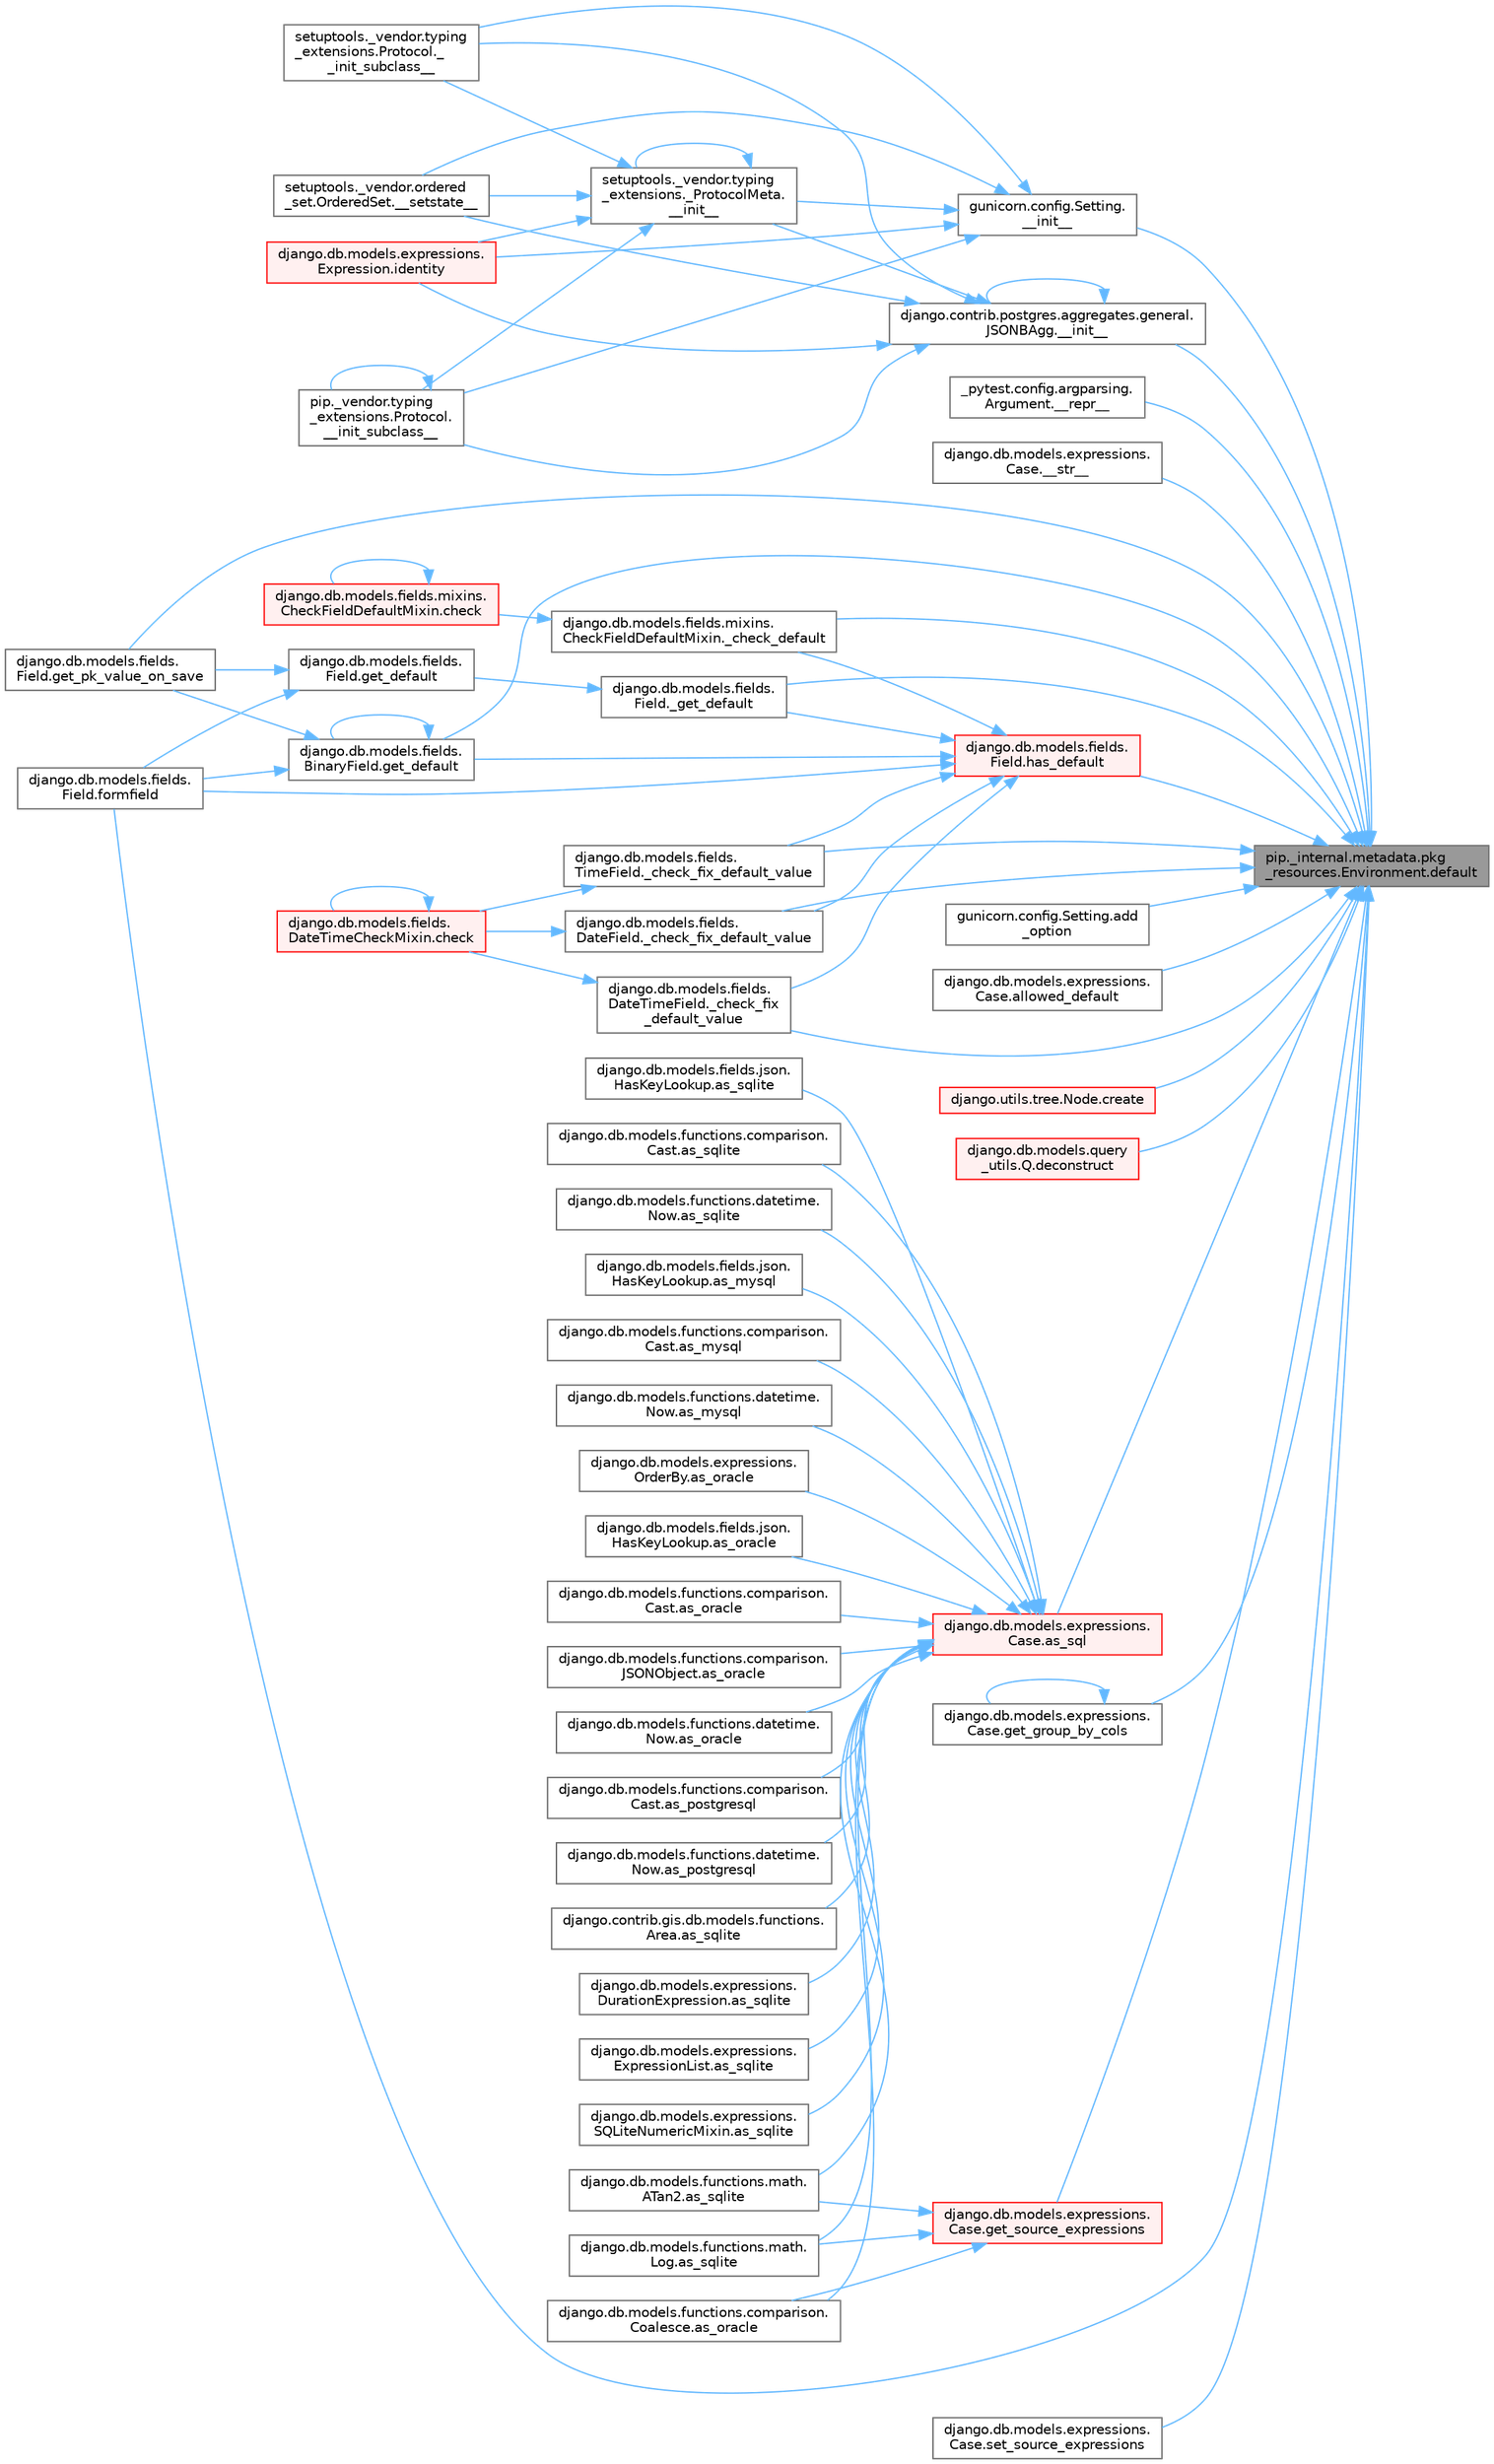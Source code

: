 digraph "pip._internal.metadata.pkg_resources.Environment.default"
{
 // LATEX_PDF_SIZE
  bgcolor="transparent";
  edge [fontname=Helvetica,fontsize=10,labelfontname=Helvetica,labelfontsize=10];
  node [fontname=Helvetica,fontsize=10,shape=box,height=0.2,width=0.4];
  rankdir="RL";
  Node1 [id="Node000001",label="pip._internal.metadata.pkg\l_resources.Environment.default",height=0.2,width=0.4,color="gray40", fillcolor="grey60", style="filled", fontcolor="black",tooltip=" "];
  Node1 -> Node2 [id="edge1_Node000001_Node000002",dir="back",color="steelblue1",style="solid",tooltip=" "];
  Node2 [id="Node000002",label="django.contrib.postgres.aggregates.general.\lJSONBAgg.__init__",height=0.2,width=0.4,color="grey40", fillcolor="white", style="filled",URL="$classdjango_1_1contrib_1_1postgres_1_1aggregates_1_1general_1_1_j_s_o_n_b_agg.html#aa39cd664a8b14d90239be69e6599fd7f",tooltip=" "];
  Node2 -> Node2 [id="edge2_Node000002_Node000002",dir="back",color="steelblue1",style="solid",tooltip=" "];
  Node2 -> Node3 [id="edge3_Node000002_Node000003",dir="back",color="steelblue1",style="solid",tooltip=" "];
  Node3 [id="Node000003",label="setuptools._vendor.typing\l_extensions._ProtocolMeta.\l__init__",height=0.2,width=0.4,color="grey40", fillcolor="white", style="filled",URL="$classsetuptools_1_1__vendor_1_1typing__extensions_1_1___protocol_meta.html#a7bbaff8ac6d19534b46bca363ee0b43a",tooltip=" "];
  Node3 -> Node3 [id="edge4_Node000003_Node000003",dir="back",color="steelblue1",style="solid",tooltip=" "];
  Node3 -> Node4 [id="edge5_Node000003_Node000004",dir="back",color="steelblue1",style="solid",tooltip=" "];
  Node4 [id="Node000004",label="pip._vendor.typing\l_extensions.Protocol.\l__init_subclass__",height=0.2,width=0.4,color="grey40", fillcolor="white", style="filled",URL="$classpip_1_1__vendor_1_1typing__extensions_1_1_protocol.html#a2916efc86cebb8aba6deb7fd30b33988",tooltip=" "];
  Node4 -> Node4 [id="edge6_Node000004_Node000004",dir="back",color="steelblue1",style="solid",tooltip=" "];
  Node3 -> Node5 [id="edge7_Node000003_Node000005",dir="back",color="steelblue1",style="solid",tooltip=" "];
  Node5 [id="Node000005",label="setuptools._vendor.typing\l_extensions.Protocol._\l_init_subclass__",height=0.2,width=0.4,color="grey40", fillcolor="white", style="filled",URL="$classsetuptools_1_1__vendor_1_1typing__extensions_1_1_protocol.html#ac6cbebc092a4724ab3704c5334059874",tooltip=" "];
  Node3 -> Node6 [id="edge8_Node000003_Node000006",dir="back",color="steelblue1",style="solid",tooltip=" "];
  Node6 [id="Node000006",label="setuptools._vendor.ordered\l_set.OrderedSet.__setstate__",height=0.2,width=0.4,color="grey40", fillcolor="white", style="filled",URL="$classsetuptools_1_1__vendor_1_1ordered__set_1_1_ordered_set.html#aa7f7de9d987829525d06db565fe1b4a1",tooltip=" "];
  Node3 -> Node7 [id="edge9_Node000003_Node000007",dir="back",color="steelblue1",style="solid",tooltip=" "];
  Node7 [id="Node000007",label="django.db.models.expressions.\lExpression.identity",height=0.2,width=0.4,color="red", fillcolor="#FFF0F0", style="filled",URL="$classdjango_1_1db_1_1models_1_1expressions_1_1_expression.html#a10048810b5eb8641acf3bc150731b925",tooltip=" "];
  Node2 -> Node4 [id="edge10_Node000002_Node000004",dir="back",color="steelblue1",style="solid",tooltip=" "];
  Node2 -> Node5 [id="edge11_Node000002_Node000005",dir="back",color="steelblue1",style="solid",tooltip=" "];
  Node2 -> Node6 [id="edge12_Node000002_Node000006",dir="back",color="steelblue1",style="solid",tooltip=" "];
  Node2 -> Node7 [id="edge13_Node000002_Node000007",dir="back",color="steelblue1",style="solid",tooltip=" "];
  Node1 -> Node34 [id="edge14_Node000001_Node000034",dir="back",color="steelblue1",style="solid",tooltip=" "];
  Node34 [id="Node000034",label="gunicorn.config.Setting.\l__init__",height=0.2,width=0.4,color="grey40", fillcolor="white", style="filled",URL="$classgunicorn_1_1config_1_1_setting.html#aca1cb2d38bdd9b92194f85913daaaa53",tooltip=" "];
  Node34 -> Node3 [id="edge15_Node000034_Node000003",dir="back",color="steelblue1",style="solid",tooltip=" "];
  Node34 -> Node4 [id="edge16_Node000034_Node000004",dir="back",color="steelblue1",style="solid",tooltip=" "];
  Node34 -> Node5 [id="edge17_Node000034_Node000005",dir="back",color="steelblue1",style="solid",tooltip=" "];
  Node34 -> Node6 [id="edge18_Node000034_Node000006",dir="back",color="steelblue1",style="solid",tooltip=" "];
  Node34 -> Node7 [id="edge19_Node000034_Node000007",dir="back",color="steelblue1",style="solid",tooltip=" "];
  Node1 -> Node35 [id="edge20_Node000001_Node000035",dir="back",color="steelblue1",style="solid",tooltip=" "];
  Node35 [id="Node000035",label="_pytest.config.argparsing.\lArgument.__repr__",height=0.2,width=0.4,color="grey40", fillcolor="white", style="filled",URL="$class__pytest_1_1config_1_1argparsing_1_1_argument.html#ae1d42948166a54f96dd47ac023b5ba1c",tooltip=" "];
  Node1 -> Node36 [id="edge21_Node000001_Node000036",dir="back",color="steelblue1",style="solid",tooltip=" "];
  Node36 [id="Node000036",label="django.db.models.expressions.\lCase.__str__",height=0.2,width=0.4,color="grey40", fillcolor="white", style="filled",URL="$classdjango_1_1db_1_1models_1_1expressions_1_1_case.html#a397d690177fcfa1a0aedf652751d2efb",tooltip=" "];
  Node1 -> Node37 [id="edge22_Node000001_Node000037",dir="back",color="steelblue1",style="solid",tooltip=" "];
  Node37 [id="Node000037",label="django.db.models.fields.mixins.\lCheckFieldDefaultMixin._check_default",height=0.2,width=0.4,color="grey40", fillcolor="white", style="filled",URL="$classdjango_1_1db_1_1models_1_1fields_1_1mixins_1_1_check_field_default_mixin.html#a889fcb2e55c90bbac69603978ed5e2fd",tooltip=" "];
  Node37 -> Node38 [id="edge23_Node000037_Node000038",dir="back",color="steelblue1",style="solid",tooltip=" "];
  Node38 [id="Node000038",label="django.db.models.fields.mixins.\lCheckFieldDefaultMixin.check",height=0.2,width=0.4,color="red", fillcolor="#FFF0F0", style="filled",URL="$classdjango_1_1db_1_1models_1_1fields_1_1mixins_1_1_check_field_default_mixin.html#a60e678d87f918980b2665c9586ac6e30",tooltip=" "];
  Node38 -> Node38 [id="edge24_Node000038_Node000038",dir="back",color="steelblue1",style="solid",tooltip=" "];
  Node1 -> Node3183 [id="edge25_Node000001_Node003183",dir="back",color="steelblue1",style="solid",tooltip=" "];
  Node3183 [id="Node003183",label="django.db.models.fields.\lDateField._check_fix_default_value",height=0.2,width=0.4,color="grey40", fillcolor="white", style="filled",URL="$classdjango_1_1db_1_1models_1_1fields_1_1_date_field.html#acad312c8267ad6a4d6daa17634ce3da0",tooltip=" "];
  Node3183 -> Node3184 [id="edge26_Node003183_Node003184",dir="back",color="steelblue1",style="solid",tooltip=" "];
  Node3184 [id="Node003184",label="django.db.models.fields.\lDateTimeCheckMixin.check",height=0.2,width=0.4,color="red", fillcolor="#FFF0F0", style="filled",URL="$classdjango_1_1db_1_1models_1_1fields_1_1_date_time_check_mixin.html#ab7287b8bf80b28f6f50dec25d9a67a3a",tooltip=" "];
  Node3184 -> Node3184 [id="edge27_Node003184_Node003184",dir="back",color="steelblue1",style="solid",tooltip=" "];
  Node1 -> Node3185 [id="edge28_Node000001_Node003185",dir="back",color="steelblue1",style="solid",tooltip=" "];
  Node3185 [id="Node003185",label="django.db.models.fields.\lDateTimeField._check_fix\l_default_value",height=0.2,width=0.4,color="grey40", fillcolor="white", style="filled",URL="$classdjango_1_1db_1_1models_1_1fields_1_1_date_time_field.html#ad2a42e7bb3198c3bcf251d42b7c58dbe",tooltip=" "];
  Node3185 -> Node3184 [id="edge29_Node003185_Node003184",dir="back",color="steelblue1",style="solid",tooltip=" "];
  Node1 -> Node3186 [id="edge30_Node000001_Node003186",dir="back",color="steelblue1",style="solid",tooltip=" "];
  Node3186 [id="Node003186",label="django.db.models.fields.\lTimeField._check_fix_default_value",height=0.2,width=0.4,color="grey40", fillcolor="white", style="filled",URL="$classdjango_1_1db_1_1models_1_1fields_1_1_time_field.html#a2a7453f98dddad5b61e3b89f26582997",tooltip=" "];
  Node3186 -> Node3184 [id="edge31_Node003186_Node003184",dir="back",color="steelblue1",style="solid",tooltip=" "];
  Node1 -> Node3187 [id="edge32_Node000001_Node003187",dir="back",color="steelblue1",style="solid",tooltip=" "];
  Node3187 [id="Node003187",label="django.db.models.fields.\lField._get_default",height=0.2,width=0.4,color="grey40", fillcolor="white", style="filled",URL="$classdjango_1_1db_1_1models_1_1fields_1_1_field.html#a7a0451cc54b47b7ea392c49a8dde8053",tooltip=" "];
  Node3187 -> Node3188 [id="edge33_Node003187_Node003188",dir="back",color="steelblue1",style="solid",tooltip=" "];
  Node3188 [id="Node003188",label="django.db.models.fields.\lField.get_default",height=0.2,width=0.4,color="grey40", fillcolor="white", style="filled",URL="$classdjango_1_1db_1_1models_1_1fields_1_1_field.html#affffaab408849d41bbf343671f1b1ef9",tooltip=" "];
  Node3188 -> Node1882 [id="edge34_Node003188_Node001882",dir="back",color="steelblue1",style="solid",tooltip=" "];
  Node1882 [id="Node001882",label="django.db.models.fields.\lField.formfield",height=0.2,width=0.4,color="grey40", fillcolor="white", style="filled",URL="$classdjango_1_1db_1_1models_1_1fields_1_1_field.html#a1822195647a4e308ad17ccbeab6ea120",tooltip=" "];
  Node3188 -> Node2722 [id="edge35_Node003188_Node002722",dir="back",color="steelblue1",style="solid",tooltip=" "];
  Node2722 [id="Node002722",label="django.db.models.fields.\lField.get_pk_value_on_save",height=0.2,width=0.4,color="grey40", fillcolor="white", style="filled",URL="$classdjango_1_1db_1_1models_1_1fields_1_1_field.html#a245fcb3f231ff99678847ac2c75f7e3f",tooltip=" "];
  Node1 -> Node1135 [id="edge36_Node000001_Node001135",dir="back",color="steelblue1",style="solid",tooltip=" "];
  Node1135 [id="Node001135",label="gunicorn.config.Setting.add\l_option",height=0.2,width=0.4,color="grey40", fillcolor="white", style="filled",URL="$classgunicorn_1_1config_1_1_setting.html#af1ab1126499f420dda1b77b038a8283d",tooltip=" "];
  Node1 -> Node3189 [id="edge37_Node000001_Node003189",dir="back",color="steelblue1",style="solid",tooltip=" "];
  Node3189 [id="Node003189",label="django.db.models.expressions.\lCase.allowed_default",height=0.2,width=0.4,color="grey40", fillcolor="white", style="filled",URL="$classdjango_1_1db_1_1models_1_1expressions_1_1_case.html#afef091e57b2b92ac02a876a866b1cb34",tooltip=" "];
  Node1 -> Node1002 [id="edge38_Node000001_Node001002",dir="back",color="steelblue1",style="solid",tooltip=" "];
  Node1002 [id="Node001002",label="django.db.models.expressions.\lCase.as_sql",height=0.2,width=0.4,color="red", fillcolor="#FFF0F0", style="filled",URL="$classdjango_1_1db_1_1models_1_1expressions_1_1_case.html#a41d0d2712521088615ae784d16c4b2fb",tooltip=" "];
  Node1002 -> Node322 [id="edge39_Node001002_Node000322",dir="back",color="steelblue1",style="solid",tooltip=" "];
  Node322 [id="Node000322",label="django.db.models.fields.json.\lHasKeyLookup.as_mysql",height=0.2,width=0.4,color="grey40", fillcolor="white", style="filled",URL="$classdjango_1_1db_1_1models_1_1fields_1_1json_1_1_has_key_lookup.html#a10f67427287f2c0ea32513ca6f481e96",tooltip=" "];
  Node1002 -> Node323 [id="edge40_Node001002_Node000323",dir="back",color="steelblue1",style="solid",tooltip=" "];
  Node323 [id="Node000323",label="django.db.models.functions.comparison.\lCast.as_mysql",height=0.2,width=0.4,color="grey40", fillcolor="white", style="filled",URL="$classdjango_1_1db_1_1models_1_1functions_1_1comparison_1_1_cast.html#a447737891e955909c6a381529a67a84e",tooltip=" "];
  Node1002 -> Node324 [id="edge41_Node001002_Node000324",dir="back",color="steelblue1",style="solid",tooltip=" "];
  Node324 [id="Node000324",label="django.db.models.functions.datetime.\lNow.as_mysql",height=0.2,width=0.4,color="grey40", fillcolor="white", style="filled",URL="$classdjango_1_1db_1_1models_1_1functions_1_1datetime_1_1_now.html#a070a9334fb198086c0c4e96e9725d92b",tooltip=" "];
  Node1002 -> Node314 [id="edge42_Node001002_Node000314",dir="back",color="steelblue1",style="solid",tooltip=" "];
  Node314 [id="Node000314",label="django.db.models.expressions.\lOrderBy.as_oracle",height=0.2,width=0.4,color="grey40", fillcolor="white", style="filled",URL="$classdjango_1_1db_1_1models_1_1expressions_1_1_order_by.html#af9b6ede9b0df85d6bcf54f983b3a8f6a",tooltip=" "];
  Node1002 -> Node325 [id="edge43_Node001002_Node000325",dir="back",color="steelblue1",style="solid",tooltip=" "];
  Node325 [id="Node000325",label="django.db.models.fields.json.\lHasKeyLookup.as_oracle",height=0.2,width=0.4,color="grey40", fillcolor="white", style="filled",URL="$classdjango_1_1db_1_1models_1_1fields_1_1json_1_1_has_key_lookup.html#afbb88aa4fb23b3ec3acdc695c2f52398",tooltip=" "];
  Node1002 -> Node326 [id="edge44_Node001002_Node000326",dir="back",color="steelblue1",style="solid",tooltip=" "];
  Node326 [id="Node000326",label="django.db.models.functions.comparison.\lCast.as_oracle",height=0.2,width=0.4,color="grey40", fillcolor="white", style="filled",URL="$classdjango_1_1db_1_1models_1_1functions_1_1comparison_1_1_cast.html#ad466cd7ca85dc257d9e2718f41a263ec",tooltip=" "];
  Node1002 -> Node315 [id="edge45_Node001002_Node000315",dir="back",color="steelblue1",style="solid",tooltip=" "];
  Node315 [id="Node000315",label="django.db.models.functions.comparison.\lCoalesce.as_oracle",height=0.2,width=0.4,color="grey40", fillcolor="white", style="filled",URL="$classdjango_1_1db_1_1models_1_1functions_1_1comparison_1_1_coalesce.html#a1bbeea180ef3ef4d8ba5d51d33d6ef85",tooltip=" "];
  Node1002 -> Node327 [id="edge46_Node001002_Node000327",dir="back",color="steelblue1",style="solid",tooltip=" "];
  Node327 [id="Node000327",label="django.db.models.functions.comparison.\lJSONObject.as_oracle",height=0.2,width=0.4,color="grey40", fillcolor="white", style="filled",URL="$classdjango_1_1db_1_1models_1_1functions_1_1comparison_1_1_j_s_o_n_object.html#a4b4fa1161d27b0a9bbbdd0370e9af364",tooltip=" "];
  Node1002 -> Node328 [id="edge47_Node001002_Node000328",dir="back",color="steelblue1",style="solid",tooltip=" "];
  Node328 [id="Node000328",label="django.db.models.functions.datetime.\lNow.as_oracle",height=0.2,width=0.4,color="grey40", fillcolor="white", style="filled",URL="$classdjango_1_1db_1_1models_1_1functions_1_1datetime_1_1_now.html#ad5e1ae918a5c4d39f675f98280440538",tooltip=" "];
  Node1002 -> Node329 [id="edge48_Node001002_Node000329",dir="back",color="steelblue1",style="solid",tooltip=" "];
  Node329 [id="Node000329",label="django.db.models.functions.comparison.\lCast.as_postgresql",height=0.2,width=0.4,color="grey40", fillcolor="white", style="filled",URL="$classdjango_1_1db_1_1models_1_1functions_1_1comparison_1_1_cast.html#ae51aa6aa6fe8ca7064d8bca2f8e05188",tooltip=" "];
  Node1002 -> Node330 [id="edge49_Node001002_Node000330",dir="back",color="steelblue1",style="solid",tooltip=" "];
  Node330 [id="Node000330",label="django.db.models.functions.datetime.\lNow.as_postgresql",height=0.2,width=0.4,color="grey40", fillcolor="white", style="filled",URL="$classdjango_1_1db_1_1models_1_1functions_1_1datetime_1_1_now.html#af1402a88867fc6d69f3f56f655f37fca",tooltip=" "];
  Node1002 -> Node331 [id="edge50_Node001002_Node000331",dir="back",color="steelblue1",style="solid",tooltip=" "];
  Node331 [id="Node000331",label="django.contrib.gis.db.models.functions.\lArea.as_sqlite",height=0.2,width=0.4,color="grey40", fillcolor="white", style="filled",URL="$classdjango_1_1contrib_1_1gis_1_1db_1_1models_1_1functions_1_1_area.html#ab8bfa3d35d4368e04318069dd28bd2ca",tooltip=" "];
  Node1002 -> Node332 [id="edge51_Node001002_Node000332",dir="back",color="steelblue1",style="solid",tooltip=" "];
  Node332 [id="Node000332",label="django.db.models.expressions.\lDurationExpression.as_sqlite",height=0.2,width=0.4,color="grey40", fillcolor="white", style="filled",URL="$classdjango_1_1db_1_1models_1_1expressions_1_1_duration_expression.html#a5f33f70ca03904ce9b2e9824652e9fff",tooltip=" "];
  Node1002 -> Node333 [id="edge52_Node001002_Node000333",dir="back",color="steelblue1",style="solid",tooltip=" "];
  Node333 [id="Node000333",label="django.db.models.expressions.\lExpressionList.as_sqlite",height=0.2,width=0.4,color="grey40", fillcolor="white", style="filled",URL="$classdjango_1_1db_1_1models_1_1expressions_1_1_expression_list.html#ae577275a98dec786535830e8d24aa13e",tooltip=" "];
  Node1002 -> Node334 [id="edge53_Node001002_Node000334",dir="back",color="steelblue1",style="solid",tooltip=" "];
  Node334 [id="Node000334",label="django.db.models.expressions.\lSQLiteNumericMixin.as_sqlite",height=0.2,width=0.4,color="grey40", fillcolor="white", style="filled",URL="$classdjango_1_1db_1_1models_1_1expressions_1_1_s_q_lite_numeric_mixin.html#a7c649b97074b00e095c4ee2b3bc62482",tooltip=" "];
  Node1002 -> Node335 [id="edge54_Node001002_Node000335",dir="back",color="steelblue1",style="solid",tooltip=" "];
  Node335 [id="Node000335",label="django.db.models.fields.json.\lHasKeyLookup.as_sqlite",height=0.2,width=0.4,color="grey40", fillcolor="white", style="filled",URL="$classdjango_1_1db_1_1models_1_1fields_1_1json_1_1_has_key_lookup.html#aaa01efd0fa197e203c40f6f05b000141",tooltip=" "];
  Node1002 -> Node336 [id="edge55_Node001002_Node000336",dir="back",color="steelblue1",style="solid",tooltip=" "];
  Node336 [id="Node000336",label="django.db.models.functions.comparison.\lCast.as_sqlite",height=0.2,width=0.4,color="grey40", fillcolor="white", style="filled",URL="$classdjango_1_1db_1_1models_1_1functions_1_1comparison_1_1_cast.html#a1943b51797a168ff6a3ad37005086d8c",tooltip=" "];
  Node1002 -> Node337 [id="edge56_Node001002_Node000337",dir="back",color="steelblue1",style="solid",tooltip=" "];
  Node337 [id="Node000337",label="django.db.models.functions.datetime.\lNow.as_sqlite",height=0.2,width=0.4,color="grey40", fillcolor="white", style="filled",URL="$classdjango_1_1db_1_1models_1_1functions_1_1datetime_1_1_now.html#a5525700866738572645141dd6f2ef41c",tooltip=" "];
  Node1002 -> Node338 [id="edge57_Node001002_Node000338",dir="back",color="steelblue1",style="solid",tooltip=" "];
  Node338 [id="Node000338",label="django.db.models.functions.math.\lATan2.as_sqlite",height=0.2,width=0.4,color="grey40", fillcolor="white", style="filled",URL="$classdjango_1_1db_1_1models_1_1functions_1_1math_1_1_a_tan2.html#ac343d11000341dfc431de19f416ea4b6",tooltip=" "];
  Node1002 -> Node339 [id="edge58_Node001002_Node000339",dir="back",color="steelblue1",style="solid",tooltip=" "];
  Node339 [id="Node000339",label="django.db.models.functions.math.\lLog.as_sqlite",height=0.2,width=0.4,color="grey40", fillcolor="white", style="filled",URL="$classdjango_1_1db_1_1models_1_1functions_1_1math_1_1_log.html#afcc146563033738d87dd1dc17d005111",tooltip=" "];
  Node1 -> Node3190 [id="edge59_Node000001_Node003190",dir="back",color="steelblue1",style="solid",tooltip=" "];
  Node3190 [id="Node003190",label="django.utils.tree.Node.create",height=0.2,width=0.4,color="red", fillcolor="#FFF0F0", style="filled",URL="$classdjango_1_1utils_1_1tree_1_1_node.html#aad005cf8ada5103830a8d3161ca8e705",tooltip=" "];
  Node1 -> Node1201 [id="edge60_Node000001_Node001201",dir="back",color="steelblue1",style="solid",tooltip=" "];
  Node1201 [id="Node001201",label="django.db.models.query\l_utils.Q.deconstruct",height=0.2,width=0.4,color="red", fillcolor="#FFF0F0", style="filled",URL="$classdjango_1_1db_1_1models_1_1query__utils_1_1_q.html#ac606e6b94b4af8af0edbd144709ff4d9",tooltip=" "];
  Node1 -> Node1882 [id="edge61_Node000001_Node001882",dir="back",color="steelblue1",style="solid",tooltip=" "];
  Node1 -> Node3191 [id="edge62_Node000001_Node003191",dir="back",color="steelblue1",style="solid",tooltip=" "];
  Node3191 [id="Node003191",label="django.db.models.fields.\lBinaryField.get_default",height=0.2,width=0.4,color="grey40", fillcolor="white", style="filled",URL="$classdjango_1_1db_1_1models_1_1fields_1_1_binary_field.html#a845c3b8aa3ebcd52fa7e68950510de47",tooltip=" "];
  Node3191 -> Node1882 [id="edge63_Node003191_Node001882",dir="back",color="steelblue1",style="solid",tooltip=" "];
  Node3191 -> Node3191 [id="edge64_Node003191_Node003191",dir="back",color="steelblue1",style="solid",tooltip=" "];
  Node3191 -> Node2722 [id="edge65_Node003191_Node002722",dir="back",color="steelblue1",style="solid",tooltip=" "];
  Node1 -> Node3192 [id="edge66_Node000001_Node003192",dir="back",color="steelblue1",style="solid",tooltip=" "];
  Node3192 [id="Node003192",label="django.db.models.expressions.\lCase.get_group_by_cols",height=0.2,width=0.4,color="grey40", fillcolor="white", style="filled",URL="$classdjango_1_1db_1_1models_1_1expressions_1_1_case.html#a505119ccebc019fc986ee7d3ad0a0d2c",tooltip=" "];
  Node3192 -> Node3192 [id="edge67_Node003192_Node003192",dir="back",color="steelblue1",style="solid",tooltip=" "];
  Node1 -> Node2722 [id="edge68_Node000001_Node002722",dir="back",color="steelblue1",style="solid",tooltip=" "];
  Node1 -> Node3193 [id="edge69_Node000001_Node003193",dir="back",color="steelblue1",style="solid",tooltip=" "];
  Node3193 [id="Node003193",label="django.db.models.expressions.\lCase.get_source_expressions",height=0.2,width=0.4,color="red", fillcolor="#FFF0F0", style="filled",URL="$classdjango_1_1db_1_1models_1_1expressions_1_1_case.html#a342de2ff64d7b1a41e1a86d89dee51b4",tooltip=" "];
  Node3193 -> Node315 [id="edge70_Node003193_Node000315",dir="back",color="steelblue1",style="solid",tooltip=" "];
  Node3193 -> Node338 [id="edge71_Node003193_Node000338",dir="back",color="steelblue1",style="solid",tooltip=" "];
  Node3193 -> Node339 [id="edge72_Node003193_Node000339",dir="back",color="steelblue1",style="solid",tooltip=" "];
  Node1 -> Node3194 [id="edge73_Node000001_Node003194",dir="back",color="steelblue1",style="solid",tooltip=" "];
  Node3194 [id="Node003194",label="django.db.models.fields.\lField.has_default",height=0.2,width=0.4,color="red", fillcolor="#FFF0F0", style="filled",URL="$classdjango_1_1db_1_1models_1_1fields_1_1_field.html#a2c3670148264fc98b68212b43a464df6",tooltip=" "];
  Node3194 -> Node37 [id="edge74_Node003194_Node000037",dir="back",color="steelblue1",style="solid",tooltip=" "];
  Node3194 -> Node3183 [id="edge75_Node003194_Node003183",dir="back",color="steelblue1",style="solid",tooltip=" "];
  Node3194 -> Node3185 [id="edge76_Node003194_Node003185",dir="back",color="steelblue1",style="solid",tooltip=" "];
  Node3194 -> Node3186 [id="edge77_Node003194_Node003186",dir="back",color="steelblue1",style="solid",tooltip=" "];
  Node3194 -> Node3187 [id="edge78_Node003194_Node003187",dir="back",color="steelblue1",style="solid",tooltip=" "];
  Node3194 -> Node1882 [id="edge79_Node003194_Node001882",dir="back",color="steelblue1",style="solid",tooltip=" "];
  Node3194 -> Node3191 [id="edge80_Node003194_Node003191",dir="back",color="steelblue1",style="solid",tooltip=" "];
  Node1 -> Node3195 [id="edge81_Node000001_Node003195",dir="back",color="steelblue1",style="solid",tooltip=" "];
  Node3195 [id="Node003195",label="django.db.models.expressions.\lCase.set_source_expressions",height=0.2,width=0.4,color="grey40", fillcolor="white", style="filled",URL="$classdjango_1_1db_1_1models_1_1expressions_1_1_case.html#a9f12bca21e52d47bfff4651d30be4cce",tooltip=" "];
}
